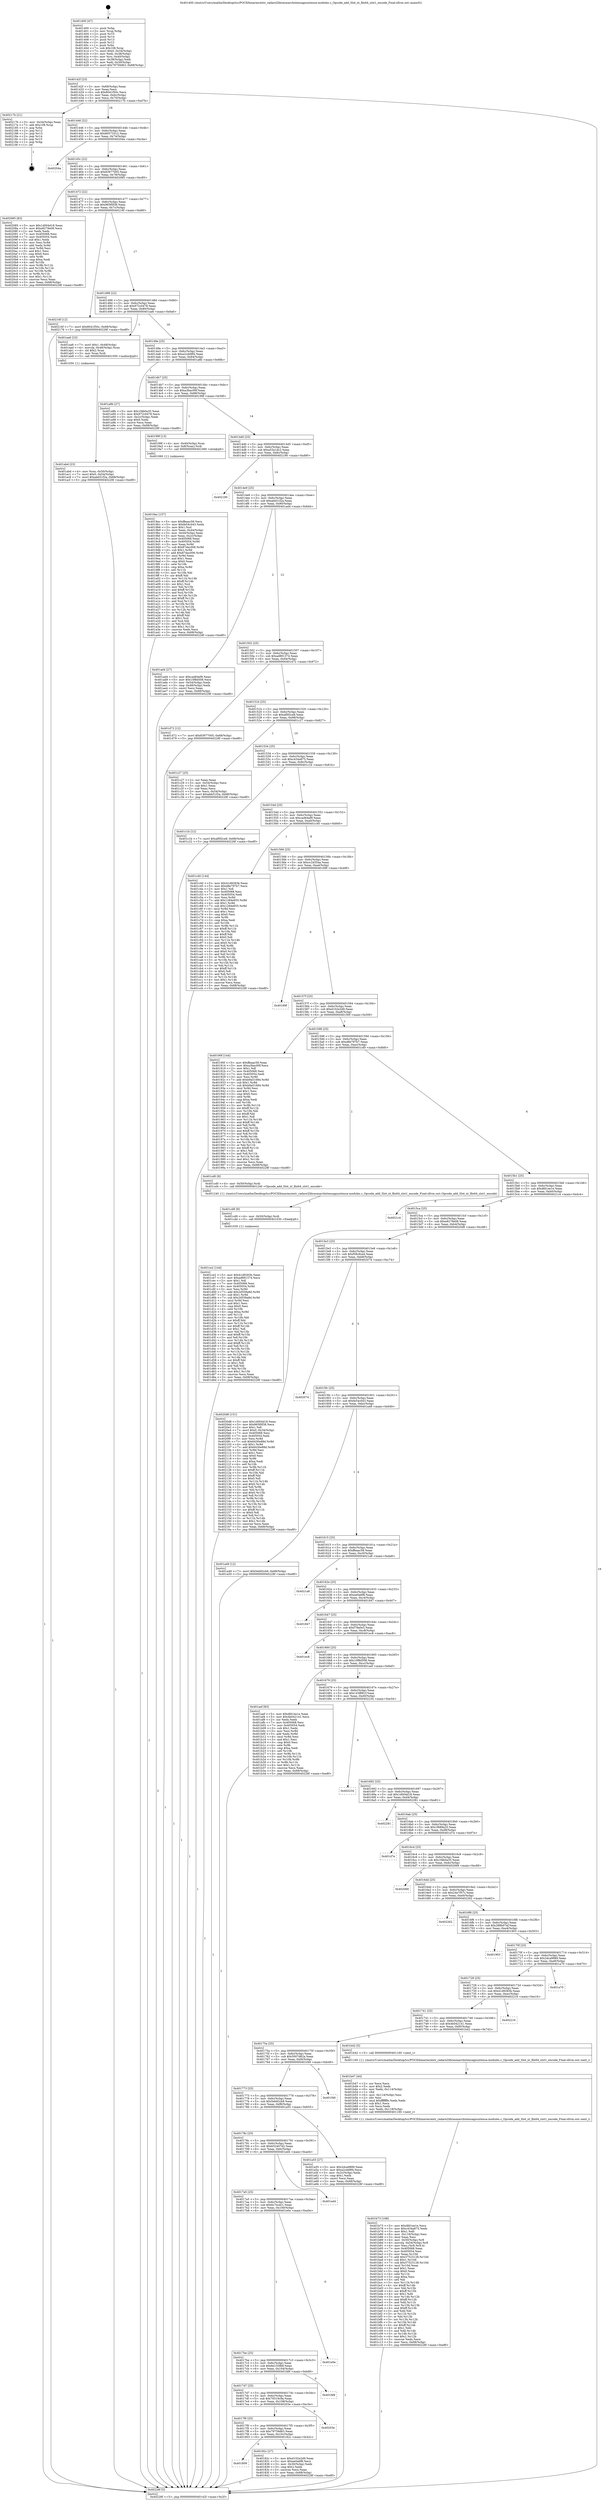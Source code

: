 digraph "0x401400" {
  label = "0x401400 (/mnt/c/Users/mathe/Desktop/tcc/POCII/binaries/extr_radare2librasmarchxtensagnuxtensa-modules.c_Opcode_add_Slot_xt_flix64_slot1_encode_Final-ollvm.out::main(0))"
  labelloc = "t"
  node[shape=record]

  Entry [label="",width=0.3,height=0.3,shape=circle,fillcolor=black,style=filled]
  "0x40142f" [label="{
     0x40142f [23]\l
     | [instrs]\l
     &nbsp;&nbsp;0x40142f \<+3\>: mov -0x68(%rbp),%eax\l
     &nbsp;&nbsp;0x401432 \<+2\>: mov %eax,%ecx\l
     &nbsp;&nbsp;0x401434 \<+6\>: sub $0x8041f50c,%ecx\l
     &nbsp;&nbsp;0x40143a \<+3\>: mov %eax,-0x6c(%rbp)\l
     &nbsp;&nbsp;0x40143d \<+3\>: mov %ecx,-0x70(%rbp)\l
     &nbsp;&nbsp;0x401440 \<+6\>: je 000000000040217b \<main+0xd7b\>\l
  }"]
  "0x40217b" [label="{
     0x40217b [21]\l
     | [instrs]\l
     &nbsp;&nbsp;0x40217b \<+3\>: mov -0x34(%rbp),%eax\l
     &nbsp;&nbsp;0x40217e \<+7\>: add $0x108,%rsp\l
     &nbsp;&nbsp;0x402185 \<+1\>: pop %rbx\l
     &nbsp;&nbsp;0x402186 \<+2\>: pop %r12\l
     &nbsp;&nbsp;0x402188 \<+2\>: pop %r13\l
     &nbsp;&nbsp;0x40218a \<+2\>: pop %r14\l
     &nbsp;&nbsp;0x40218c \<+2\>: pop %r15\l
     &nbsp;&nbsp;0x40218e \<+1\>: pop %rbp\l
     &nbsp;&nbsp;0x40218f \<+1\>: ret\l
  }"]
  "0x401446" [label="{
     0x401446 [22]\l
     | [instrs]\l
     &nbsp;&nbsp;0x401446 \<+5\>: jmp 000000000040144b \<main+0x4b\>\l
     &nbsp;&nbsp;0x40144b \<+3\>: mov -0x6c(%rbp),%eax\l
     &nbsp;&nbsp;0x40144e \<+5\>: sub $0x80573312,%eax\l
     &nbsp;&nbsp;0x401453 \<+3\>: mov %eax,-0x74(%rbp)\l
     &nbsp;&nbsp;0x401456 \<+6\>: je 000000000040204a \<main+0xc4a\>\l
  }"]
  Exit [label="",width=0.3,height=0.3,shape=circle,fillcolor=black,style=filled,peripheries=2]
  "0x40204a" [label="{
     0x40204a\l
  }", style=dashed]
  "0x40145c" [label="{
     0x40145c [22]\l
     | [instrs]\l
     &nbsp;&nbsp;0x40145c \<+5\>: jmp 0000000000401461 \<main+0x61\>\l
     &nbsp;&nbsp;0x401461 \<+3\>: mov -0x6c(%rbp),%eax\l
     &nbsp;&nbsp;0x401464 \<+5\>: sub $0x83977005,%eax\l
     &nbsp;&nbsp;0x401469 \<+3\>: mov %eax,-0x78(%rbp)\l
     &nbsp;&nbsp;0x40146c \<+6\>: je 0000000000402085 \<main+0xc85\>\l
  }"]
  "0x401ce2" [label="{
     0x401ce2 [144]\l
     | [instrs]\l
     &nbsp;&nbsp;0x401ce2 \<+5\>: mov $0x41d9283b,%eax\l
     &nbsp;&nbsp;0x401ce7 \<+5\>: mov $0xad891374,%ecx\l
     &nbsp;&nbsp;0x401cec \<+2\>: mov $0x1,%dl\l
     &nbsp;&nbsp;0x401cee \<+7\>: mov 0x405068,%esi\l
     &nbsp;&nbsp;0x401cf5 \<+8\>: mov 0x405054,%r8d\l
     &nbsp;&nbsp;0x401cfd \<+3\>: mov %esi,%r9d\l
     &nbsp;&nbsp;0x401d00 \<+7\>: add $0x2d558a8d,%r9d\l
     &nbsp;&nbsp;0x401d07 \<+4\>: sub $0x1,%r9d\l
     &nbsp;&nbsp;0x401d0b \<+7\>: sub $0x2d558a8d,%r9d\l
     &nbsp;&nbsp;0x401d12 \<+4\>: imul %r9d,%esi\l
     &nbsp;&nbsp;0x401d16 \<+3\>: and $0x1,%esi\l
     &nbsp;&nbsp;0x401d19 \<+3\>: cmp $0x0,%esi\l
     &nbsp;&nbsp;0x401d1c \<+4\>: sete %r10b\l
     &nbsp;&nbsp;0x401d20 \<+4\>: cmp $0xa,%r8d\l
     &nbsp;&nbsp;0x401d24 \<+4\>: setl %r11b\l
     &nbsp;&nbsp;0x401d28 \<+3\>: mov %r10b,%bl\l
     &nbsp;&nbsp;0x401d2b \<+3\>: xor $0xff,%bl\l
     &nbsp;&nbsp;0x401d2e \<+3\>: mov %r11b,%r14b\l
     &nbsp;&nbsp;0x401d31 \<+4\>: xor $0xff,%r14b\l
     &nbsp;&nbsp;0x401d35 \<+3\>: xor $0x1,%dl\l
     &nbsp;&nbsp;0x401d38 \<+3\>: mov %bl,%r15b\l
     &nbsp;&nbsp;0x401d3b \<+4\>: and $0xff,%r15b\l
     &nbsp;&nbsp;0x401d3f \<+3\>: and %dl,%r10b\l
     &nbsp;&nbsp;0x401d42 \<+3\>: mov %r14b,%r12b\l
     &nbsp;&nbsp;0x401d45 \<+4\>: and $0xff,%r12b\l
     &nbsp;&nbsp;0x401d49 \<+3\>: and %dl,%r11b\l
     &nbsp;&nbsp;0x401d4c \<+3\>: or %r10b,%r15b\l
     &nbsp;&nbsp;0x401d4f \<+3\>: or %r11b,%r12b\l
     &nbsp;&nbsp;0x401d52 \<+3\>: xor %r12b,%r15b\l
     &nbsp;&nbsp;0x401d55 \<+3\>: or %r14b,%bl\l
     &nbsp;&nbsp;0x401d58 \<+3\>: xor $0xff,%bl\l
     &nbsp;&nbsp;0x401d5b \<+3\>: or $0x1,%dl\l
     &nbsp;&nbsp;0x401d5e \<+2\>: and %dl,%bl\l
     &nbsp;&nbsp;0x401d60 \<+3\>: or %bl,%r15b\l
     &nbsp;&nbsp;0x401d63 \<+4\>: test $0x1,%r15b\l
     &nbsp;&nbsp;0x401d67 \<+3\>: cmovne %ecx,%eax\l
     &nbsp;&nbsp;0x401d6a \<+3\>: mov %eax,-0x68(%rbp)\l
     &nbsp;&nbsp;0x401d6d \<+5\>: jmp 000000000040228f \<main+0xe8f\>\l
  }"]
  "0x402085" [label="{
     0x402085 [83]\l
     | [instrs]\l
     &nbsp;&nbsp;0x402085 \<+5\>: mov $0x1d004d18,%eax\l
     &nbsp;&nbsp;0x40208a \<+5\>: mov $0xe8278e08,%ecx\l
     &nbsp;&nbsp;0x40208f \<+2\>: xor %edx,%edx\l
     &nbsp;&nbsp;0x402091 \<+7\>: mov 0x405068,%esi\l
     &nbsp;&nbsp;0x402098 \<+7\>: mov 0x405054,%edi\l
     &nbsp;&nbsp;0x40209f \<+3\>: sub $0x1,%edx\l
     &nbsp;&nbsp;0x4020a2 \<+3\>: mov %esi,%r8d\l
     &nbsp;&nbsp;0x4020a5 \<+3\>: add %edx,%r8d\l
     &nbsp;&nbsp;0x4020a8 \<+4\>: imul %r8d,%esi\l
     &nbsp;&nbsp;0x4020ac \<+3\>: and $0x1,%esi\l
     &nbsp;&nbsp;0x4020af \<+3\>: cmp $0x0,%esi\l
     &nbsp;&nbsp;0x4020b2 \<+4\>: sete %r9b\l
     &nbsp;&nbsp;0x4020b6 \<+3\>: cmp $0xa,%edi\l
     &nbsp;&nbsp;0x4020b9 \<+4\>: setl %r10b\l
     &nbsp;&nbsp;0x4020bd \<+3\>: mov %r9b,%r11b\l
     &nbsp;&nbsp;0x4020c0 \<+3\>: and %r10b,%r11b\l
     &nbsp;&nbsp;0x4020c3 \<+3\>: xor %r10b,%r9b\l
     &nbsp;&nbsp;0x4020c6 \<+3\>: or %r9b,%r11b\l
     &nbsp;&nbsp;0x4020c9 \<+4\>: test $0x1,%r11b\l
     &nbsp;&nbsp;0x4020cd \<+3\>: cmovne %ecx,%eax\l
     &nbsp;&nbsp;0x4020d0 \<+3\>: mov %eax,-0x68(%rbp)\l
     &nbsp;&nbsp;0x4020d3 \<+5\>: jmp 000000000040228f \<main+0xe8f\>\l
  }"]
  "0x401472" [label="{
     0x401472 [22]\l
     | [instrs]\l
     &nbsp;&nbsp;0x401472 \<+5\>: jmp 0000000000401477 \<main+0x77\>\l
     &nbsp;&nbsp;0x401477 \<+3\>: mov -0x6c(%rbp),%eax\l
     &nbsp;&nbsp;0x40147a \<+5\>: sub $0x965f0f38,%eax\l
     &nbsp;&nbsp;0x40147f \<+3\>: mov %eax,-0x7c(%rbp)\l
     &nbsp;&nbsp;0x401482 \<+6\>: je 000000000040216f \<main+0xd6f\>\l
  }"]
  "0x401cd9" [label="{
     0x401cd9 [9]\l
     | [instrs]\l
     &nbsp;&nbsp;0x401cd9 \<+4\>: mov -0x50(%rbp),%rdi\l
     &nbsp;&nbsp;0x401cdd \<+5\>: call 0000000000401030 \<free@plt\>\l
     | [calls]\l
     &nbsp;&nbsp;0x401030 \{1\} (unknown)\l
  }"]
  "0x40216f" [label="{
     0x40216f [12]\l
     | [instrs]\l
     &nbsp;&nbsp;0x40216f \<+7\>: movl $0x8041f50c,-0x68(%rbp)\l
     &nbsp;&nbsp;0x402176 \<+5\>: jmp 000000000040228f \<main+0xe8f\>\l
  }"]
  "0x401488" [label="{
     0x401488 [22]\l
     | [instrs]\l
     &nbsp;&nbsp;0x401488 \<+5\>: jmp 000000000040148d \<main+0x8d\>\l
     &nbsp;&nbsp;0x40148d \<+3\>: mov -0x6c(%rbp),%eax\l
     &nbsp;&nbsp;0x401490 \<+5\>: sub $0x972c0478,%eax\l
     &nbsp;&nbsp;0x401495 \<+3\>: mov %eax,-0x80(%rbp)\l
     &nbsp;&nbsp;0x401498 \<+6\>: je 0000000000401aa6 \<main+0x6a6\>\l
  }"]
  "0x401b73" [label="{
     0x401b73 [168]\l
     | [instrs]\l
     &nbsp;&nbsp;0x401b73 \<+5\>: mov $0xdfd1ee1e,%ecx\l
     &nbsp;&nbsp;0x401b78 \<+5\>: mov $0xc434a875,%edx\l
     &nbsp;&nbsp;0x401b7d \<+3\>: mov $0x1,%dil\l
     &nbsp;&nbsp;0x401b80 \<+6\>: mov -0x118(%rbp),%esi\l
     &nbsp;&nbsp;0x401b86 \<+3\>: imul %eax,%esi\l
     &nbsp;&nbsp;0x401b89 \<+4\>: mov -0x50(%rbp),%r8\l
     &nbsp;&nbsp;0x401b8d \<+4\>: movslq -0x54(%rbp),%r9\l
     &nbsp;&nbsp;0x401b91 \<+4\>: mov %esi,(%r8,%r9,4)\l
     &nbsp;&nbsp;0x401b95 \<+7\>: mov 0x405068,%eax\l
     &nbsp;&nbsp;0x401b9c \<+7\>: mov 0x405054,%esi\l
     &nbsp;&nbsp;0x401ba3 \<+3\>: mov %eax,%r10d\l
     &nbsp;&nbsp;0x401ba6 \<+7\>: add $0x37523128,%r10d\l
     &nbsp;&nbsp;0x401bad \<+4\>: sub $0x1,%r10d\l
     &nbsp;&nbsp;0x401bb1 \<+7\>: sub $0x37523128,%r10d\l
     &nbsp;&nbsp;0x401bb8 \<+4\>: imul %r10d,%eax\l
     &nbsp;&nbsp;0x401bbc \<+3\>: and $0x1,%eax\l
     &nbsp;&nbsp;0x401bbf \<+3\>: cmp $0x0,%eax\l
     &nbsp;&nbsp;0x401bc2 \<+4\>: sete %r11b\l
     &nbsp;&nbsp;0x401bc6 \<+3\>: cmp $0xa,%esi\l
     &nbsp;&nbsp;0x401bc9 \<+3\>: setl %bl\l
     &nbsp;&nbsp;0x401bcc \<+3\>: mov %r11b,%r14b\l
     &nbsp;&nbsp;0x401bcf \<+4\>: xor $0xff,%r14b\l
     &nbsp;&nbsp;0x401bd3 \<+3\>: mov %bl,%r15b\l
     &nbsp;&nbsp;0x401bd6 \<+4\>: xor $0xff,%r15b\l
     &nbsp;&nbsp;0x401bda \<+4\>: xor $0x1,%dil\l
     &nbsp;&nbsp;0x401bde \<+3\>: mov %r14b,%r12b\l
     &nbsp;&nbsp;0x401be1 \<+4\>: and $0xff,%r12b\l
     &nbsp;&nbsp;0x401be5 \<+3\>: and %dil,%r11b\l
     &nbsp;&nbsp;0x401be8 \<+3\>: mov %r15b,%r13b\l
     &nbsp;&nbsp;0x401beb \<+4\>: and $0xff,%r13b\l
     &nbsp;&nbsp;0x401bef \<+3\>: and %dil,%bl\l
     &nbsp;&nbsp;0x401bf2 \<+3\>: or %r11b,%r12b\l
     &nbsp;&nbsp;0x401bf5 \<+3\>: or %bl,%r13b\l
     &nbsp;&nbsp;0x401bf8 \<+3\>: xor %r13b,%r12b\l
     &nbsp;&nbsp;0x401bfb \<+3\>: or %r15b,%r14b\l
     &nbsp;&nbsp;0x401bfe \<+4\>: xor $0xff,%r14b\l
     &nbsp;&nbsp;0x401c02 \<+4\>: or $0x1,%dil\l
     &nbsp;&nbsp;0x401c06 \<+3\>: and %dil,%r14b\l
     &nbsp;&nbsp;0x401c09 \<+3\>: or %r14b,%r12b\l
     &nbsp;&nbsp;0x401c0c \<+4\>: test $0x1,%r12b\l
     &nbsp;&nbsp;0x401c10 \<+3\>: cmovne %edx,%ecx\l
     &nbsp;&nbsp;0x401c13 \<+3\>: mov %ecx,-0x68(%rbp)\l
     &nbsp;&nbsp;0x401c16 \<+5\>: jmp 000000000040228f \<main+0xe8f\>\l
  }"]
  "0x401aa6" [label="{
     0x401aa6 [23]\l
     | [instrs]\l
     &nbsp;&nbsp;0x401aa6 \<+7\>: movl $0x1,-0x48(%rbp)\l
     &nbsp;&nbsp;0x401aad \<+4\>: movslq -0x48(%rbp),%rax\l
     &nbsp;&nbsp;0x401ab1 \<+4\>: shl $0x2,%rax\l
     &nbsp;&nbsp;0x401ab5 \<+3\>: mov %rax,%rdi\l
     &nbsp;&nbsp;0x401ab8 \<+5\>: call 0000000000401050 \<malloc@plt\>\l
     | [calls]\l
     &nbsp;&nbsp;0x401050 \{1\} (unknown)\l
  }"]
  "0x40149e" [label="{
     0x40149e [25]\l
     | [instrs]\l
     &nbsp;&nbsp;0x40149e \<+5\>: jmp 00000000004014a3 \<main+0xa3\>\l
     &nbsp;&nbsp;0x4014a3 \<+3\>: mov -0x6c(%rbp),%eax\l
     &nbsp;&nbsp;0x4014a6 \<+5\>: sub $0xa2cdd9f4,%eax\l
     &nbsp;&nbsp;0x4014ab \<+6\>: mov %eax,-0x84(%rbp)\l
     &nbsp;&nbsp;0x4014b1 \<+6\>: je 0000000000401a8b \<main+0x68b\>\l
  }"]
  "0x401b47" [label="{
     0x401b47 [44]\l
     | [instrs]\l
     &nbsp;&nbsp;0x401b47 \<+2\>: xor %ecx,%ecx\l
     &nbsp;&nbsp;0x401b49 \<+5\>: mov $0x2,%edx\l
     &nbsp;&nbsp;0x401b4e \<+6\>: mov %edx,-0x114(%rbp)\l
     &nbsp;&nbsp;0x401b54 \<+1\>: cltd\l
     &nbsp;&nbsp;0x401b55 \<+6\>: mov -0x114(%rbp),%esi\l
     &nbsp;&nbsp;0x401b5b \<+2\>: idiv %esi\l
     &nbsp;&nbsp;0x401b5d \<+6\>: imul $0xfffffffe,%edx,%edx\l
     &nbsp;&nbsp;0x401b63 \<+3\>: sub $0x1,%ecx\l
     &nbsp;&nbsp;0x401b66 \<+2\>: sub %ecx,%edx\l
     &nbsp;&nbsp;0x401b68 \<+6\>: mov %edx,-0x118(%rbp)\l
     &nbsp;&nbsp;0x401b6e \<+5\>: call 0000000000401160 \<next_i\>\l
     | [calls]\l
     &nbsp;&nbsp;0x401160 \{1\} (/mnt/c/Users/mathe/Desktop/tcc/POCII/binaries/extr_radare2librasmarchxtensagnuxtensa-modules.c_Opcode_add_Slot_xt_flix64_slot1_encode_Final-ollvm.out::next_i)\l
  }"]
  "0x401a8b" [label="{
     0x401a8b [27]\l
     | [instrs]\l
     &nbsp;&nbsp;0x401a8b \<+5\>: mov $0x1fdb0a35,%eax\l
     &nbsp;&nbsp;0x401a90 \<+5\>: mov $0x972c0478,%ecx\l
     &nbsp;&nbsp;0x401a95 \<+3\>: mov -0x2c(%rbp),%edx\l
     &nbsp;&nbsp;0x401a98 \<+3\>: cmp $0x0,%edx\l
     &nbsp;&nbsp;0x401a9b \<+3\>: cmove %ecx,%eax\l
     &nbsp;&nbsp;0x401a9e \<+3\>: mov %eax,-0x68(%rbp)\l
     &nbsp;&nbsp;0x401aa1 \<+5\>: jmp 000000000040228f \<main+0xe8f\>\l
  }"]
  "0x4014b7" [label="{
     0x4014b7 [25]\l
     | [instrs]\l
     &nbsp;&nbsp;0x4014b7 \<+5\>: jmp 00000000004014bc \<main+0xbc\>\l
     &nbsp;&nbsp;0x4014bc \<+3\>: mov -0x6c(%rbp),%eax\l
     &nbsp;&nbsp;0x4014bf \<+5\>: sub $0xa3bac00f,%eax\l
     &nbsp;&nbsp;0x4014c4 \<+6\>: mov %eax,-0x88(%rbp)\l
     &nbsp;&nbsp;0x4014ca \<+6\>: je 000000000040199f \<main+0x59f\>\l
  }"]
  "0x401abd" [label="{
     0x401abd [23]\l
     | [instrs]\l
     &nbsp;&nbsp;0x401abd \<+4\>: mov %rax,-0x50(%rbp)\l
     &nbsp;&nbsp;0x401ac1 \<+7\>: movl $0x0,-0x54(%rbp)\l
     &nbsp;&nbsp;0x401ac8 \<+7\>: movl $0xabb51f2a,-0x68(%rbp)\l
     &nbsp;&nbsp;0x401acf \<+5\>: jmp 000000000040228f \<main+0xe8f\>\l
  }"]
  "0x40199f" [label="{
     0x40199f [13]\l
     | [instrs]\l
     &nbsp;&nbsp;0x40199f \<+4\>: mov -0x40(%rbp),%rax\l
     &nbsp;&nbsp;0x4019a3 \<+4\>: mov 0x8(%rax),%rdi\l
     &nbsp;&nbsp;0x4019a7 \<+5\>: call 0000000000401060 \<atoi@plt\>\l
     | [calls]\l
     &nbsp;&nbsp;0x401060 \{1\} (unknown)\l
  }"]
  "0x4014d0" [label="{
     0x4014d0 [25]\l
     | [instrs]\l
     &nbsp;&nbsp;0x4014d0 \<+5\>: jmp 00000000004014d5 \<main+0xd5\>\l
     &nbsp;&nbsp;0x4014d5 \<+3\>: mov -0x6c(%rbp),%eax\l
     &nbsp;&nbsp;0x4014d8 \<+5\>: sub $0xa53a1dc2,%eax\l
     &nbsp;&nbsp;0x4014dd \<+6\>: mov %eax,-0x8c(%rbp)\l
     &nbsp;&nbsp;0x4014e3 \<+6\>: je 0000000000402190 \<main+0xd90\>\l
  }"]
  "0x4019ac" [label="{
     0x4019ac [157]\l
     | [instrs]\l
     &nbsp;&nbsp;0x4019ac \<+5\>: mov $0xffeaac58,%ecx\l
     &nbsp;&nbsp;0x4019b1 \<+5\>: mov $0xfe54c043,%edx\l
     &nbsp;&nbsp;0x4019b6 \<+3\>: mov $0x1,%sil\l
     &nbsp;&nbsp;0x4019b9 \<+3\>: mov %eax,-0x44(%rbp)\l
     &nbsp;&nbsp;0x4019bc \<+3\>: mov -0x44(%rbp),%eax\l
     &nbsp;&nbsp;0x4019bf \<+3\>: mov %eax,-0x2c(%rbp)\l
     &nbsp;&nbsp;0x4019c2 \<+7\>: mov 0x405068,%eax\l
     &nbsp;&nbsp;0x4019c9 \<+8\>: mov 0x405054,%r8d\l
     &nbsp;&nbsp;0x4019d1 \<+3\>: mov %eax,%r9d\l
     &nbsp;&nbsp;0x4019d4 \<+7\>: sub $0x87dac006,%r9d\l
     &nbsp;&nbsp;0x4019db \<+4\>: sub $0x1,%r9d\l
     &nbsp;&nbsp;0x4019df \<+7\>: add $0x87dac006,%r9d\l
     &nbsp;&nbsp;0x4019e6 \<+4\>: imul %r9d,%eax\l
     &nbsp;&nbsp;0x4019ea \<+3\>: and $0x1,%eax\l
     &nbsp;&nbsp;0x4019ed \<+3\>: cmp $0x0,%eax\l
     &nbsp;&nbsp;0x4019f0 \<+4\>: sete %r10b\l
     &nbsp;&nbsp;0x4019f4 \<+4\>: cmp $0xa,%r8d\l
     &nbsp;&nbsp;0x4019f8 \<+4\>: setl %r11b\l
     &nbsp;&nbsp;0x4019fc \<+3\>: mov %r10b,%bl\l
     &nbsp;&nbsp;0x4019ff \<+3\>: xor $0xff,%bl\l
     &nbsp;&nbsp;0x401a02 \<+3\>: mov %r11b,%r14b\l
     &nbsp;&nbsp;0x401a05 \<+4\>: xor $0xff,%r14b\l
     &nbsp;&nbsp;0x401a09 \<+4\>: xor $0x1,%sil\l
     &nbsp;&nbsp;0x401a0d \<+3\>: mov %bl,%r15b\l
     &nbsp;&nbsp;0x401a10 \<+4\>: and $0xff,%r15b\l
     &nbsp;&nbsp;0x401a14 \<+3\>: and %sil,%r10b\l
     &nbsp;&nbsp;0x401a17 \<+3\>: mov %r14b,%r12b\l
     &nbsp;&nbsp;0x401a1a \<+4\>: and $0xff,%r12b\l
     &nbsp;&nbsp;0x401a1e \<+3\>: and %sil,%r11b\l
     &nbsp;&nbsp;0x401a21 \<+3\>: or %r10b,%r15b\l
     &nbsp;&nbsp;0x401a24 \<+3\>: or %r11b,%r12b\l
     &nbsp;&nbsp;0x401a27 \<+3\>: xor %r12b,%r15b\l
     &nbsp;&nbsp;0x401a2a \<+3\>: or %r14b,%bl\l
     &nbsp;&nbsp;0x401a2d \<+3\>: xor $0xff,%bl\l
     &nbsp;&nbsp;0x401a30 \<+4\>: or $0x1,%sil\l
     &nbsp;&nbsp;0x401a34 \<+3\>: and %sil,%bl\l
     &nbsp;&nbsp;0x401a37 \<+3\>: or %bl,%r15b\l
     &nbsp;&nbsp;0x401a3a \<+4\>: test $0x1,%r15b\l
     &nbsp;&nbsp;0x401a3e \<+3\>: cmovne %edx,%ecx\l
     &nbsp;&nbsp;0x401a41 \<+3\>: mov %ecx,-0x68(%rbp)\l
     &nbsp;&nbsp;0x401a44 \<+5\>: jmp 000000000040228f \<main+0xe8f\>\l
  }"]
  "0x402190" [label="{
     0x402190\l
  }", style=dashed]
  "0x4014e9" [label="{
     0x4014e9 [25]\l
     | [instrs]\l
     &nbsp;&nbsp;0x4014e9 \<+5\>: jmp 00000000004014ee \<main+0xee\>\l
     &nbsp;&nbsp;0x4014ee \<+3\>: mov -0x6c(%rbp),%eax\l
     &nbsp;&nbsp;0x4014f1 \<+5\>: sub $0xabb51f2a,%eax\l
     &nbsp;&nbsp;0x4014f6 \<+6\>: mov %eax,-0x90(%rbp)\l
     &nbsp;&nbsp;0x4014fc \<+6\>: je 0000000000401ad4 \<main+0x6d4\>\l
  }"]
  "0x401400" [label="{
     0x401400 [47]\l
     | [instrs]\l
     &nbsp;&nbsp;0x401400 \<+1\>: push %rbp\l
     &nbsp;&nbsp;0x401401 \<+3\>: mov %rsp,%rbp\l
     &nbsp;&nbsp;0x401404 \<+2\>: push %r15\l
     &nbsp;&nbsp;0x401406 \<+2\>: push %r14\l
     &nbsp;&nbsp;0x401408 \<+2\>: push %r13\l
     &nbsp;&nbsp;0x40140a \<+2\>: push %r12\l
     &nbsp;&nbsp;0x40140c \<+1\>: push %rbx\l
     &nbsp;&nbsp;0x40140d \<+7\>: sub $0x108,%rsp\l
     &nbsp;&nbsp;0x401414 \<+7\>: movl $0x0,-0x34(%rbp)\l
     &nbsp;&nbsp;0x40141b \<+3\>: mov %edi,-0x38(%rbp)\l
     &nbsp;&nbsp;0x40141e \<+4\>: mov %rsi,-0x40(%rbp)\l
     &nbsp;&nbsp;0x401422 \<+3\>: mov -0x38(%rbp),%edi\l
     &nbsp;&nbsp;0x401425 \<+3\>: mov %edi,-0x30(%rbp)\l
     &nbsp;&nbsp;0x401428 \<+7\>: movl $0x79759d63,-0x68(%rbp)\l
  }"]
  "0x401ad4" [label="{
     0x401ad4 [27]\l
     | [instrs]\l
     &nbsp;&nbsp;0x401ad4 \<+5\>: mov $0xcad64ef9,%eax\l
     &nbsp;&nbsp;0x401ad9 \<+5\>: mov $0x10f8d508,%ecx\l
     &nbsp;&nbsp;0x401ade \<+3\>: mov -0x54(%rbp),%edx\l
     &nbsp;&nbsp;0x401ae1 \<+3\>: cmp -0x48(%rbp),%edx\l
     &nbsp;&nbsp;0x401ae4 \<+3\>: cmovl %ecx,%eax\l
     &nbsp;&nbsp;0x401ae7 \<+3\>: mov %eax,-0x68(%rbp)\l
     &nbsp;&nbsp;0x401aea \<+5\>: jmp 000000000040228f \<main+0xe8f\>\l
  }"]
  "0x401502" [label="{
     0x401502 [25]\l
     | [instrs]\l
     &nbsp;&nbsp;0x401502 \<+5\>: jmp 0000000000401507 \<main+0x107\>\l
     &nbsp;&nbsp;0x401507 \<+3\>: mov -0x6c(%rbp),%eax\l
     &nbsp;&nbsp;0x40150a \<+5\>: sub $0xad891374,%eax\l
     &nbsp;&nbsp;0x40150f \<+6\>: mov %eax,-0x94(%rbp)\l
     &nbsp;&nbsp;0x401515 \<+6\>: je 0000000000401d72 \<main+0x972\>\l
  }"]
  "0x40228f" [label="{
     0x40228f [5]\l
     | [instrs]\l
     &nbsp;&nbsp;0x40228f \<+5\>: jmp 000000000040142f \<main+0x2f\>\l
  }"]
  "0x401d72" [label="{
     0x401d72 [12]\l
     | [instrs]\l
     &nbsp;&nbsp;0x401d72 \<+7\>: movl $0x83977005,-0x68(%rbp)\l
     &nbsp;&nbsp;0x401d79 \<+5\>: jmp 000000000040228f \<main+0xe8f\>\l
  }"]
  "0x40151b" [label="{
     0x40151b [25]\l
     | [instrs]\l
     &nbsp;&nbsp;0x40151b \<+5\>: jmp 0000000000401520 \<main+0x120\>\l
     &nbsp;&nbsp;0x401520 \<+3\>: mov -0x6c(%rbp),%eax\l
     &nbsp;&nbsp;0x401523 \<+5\>: sub $0xaf0f2ce8,%eax\l
     &nbsp;&nbsp;0x401528 \<+6\>: mov %eax,-0x98(%rbp)\l
     &nbsp;&nbsp;0x40152e \<+6\>: je 0000000000401c27 \<main+0x827\>\l
  }"]
  "0x401809" [label="{
     0x401809\l
  }", style=dashed]
  "0x401c27" [label="{
     0x401c27 [25]\l
     | [instrs]\l
     &nbsp;&nbsp;0x401c27 \<+2\>: xor %eax,%eax\l
     &nbsp;&nbsp;0x401c29 \<+3\>: mov -0x54(%rbp),%ecx\l
     &nbsp;&nbsp;0x401c2c \<+3\>: sub $0x1,%eax\l
     &nbsp;&nbsp;0x401c2f \<+2\>: sub %eax,%ecx\l
     &nbsp;&nbsp;0x401c31 \<+3\>: mov %ecx,-0x54(%rbp)\l
     &nbsp;&nbsp;0x401c34 \<+7\>: movl $0xabb51f2a,-0x68(%rbp)\l
     &nbsp;&nbsp;0x401c3b \<+5\>: jmp 000000000040228f \<main+0xe8f\>\l
  }"]
  "0x401534" [label="{
     0x401534 [25]\l
     | [instrs]\l
     &nbsp;&nbsp;0x401534 \<+5\>: jmp 0000000000401539 \<main+0x139\>\l
     &nbsp;&nbsp;0x401539 \<+3\>: mov -0x6c(%rbp),%eax\l
     &nbsp;&nbsp;0x40153c \<+5\>: sub $0xc434a875,%eax\l
     &nbsp;&nbsp;0x401541 \<+6\>: mov %eax,-0x9c(%rbp)\l
     &nbsp;&nbsp;0x401547 \<+6\>: je 0000000000401c1b \<main+0x81b\>\l
  }"]
  "0x40182c" [label="{
     0x40182c [27]\l
     | [instrs]\l
     &nbsp;&nbsp;0x40182c \<+5\>: mov $0xd102e2d9,%eax\l
     &nbsp;&nbsp;0x401831 \<+5\>: mov $0xee0a6f8,%ecx\l
     &nbsp;&nbsp;0x401836 \<+3\>: mov -0x30(%rbp),%edx\l
     &nbsp;&nbsp;0x401839 \<+3\>: cmp $0x2,%edx\l
     &nbsp;&nbsp;0x40183c \<+3\>: cmovne %ecx,%eax\l
     &nbsp;&nbsp;0x40183f \<+3\>: mov %eax,-0x68(%rbp)\l
     &nbsp;&nbsp;0x401842 \<+5\>: jmp 000000000040228f \<main+0xe8f\>\l
  }"]
  "0x401c1b" [label="{
     0x401c1b [12]\l
     | [instrs]\l
     &nbsp;&nbsp;0x401c1b \<+7\>: movl $0xaf0f2ce8,-0x68(%rbp)\l
     &nbsp;&nbsp;0x401c22 \<+5\>: jmp 000000000040228f \<main+0xe8f\>\l
  }"]
  "0x40154d" [label="{
     0x40154d [25]\l
     | [instrs]\l
     &nbsp;&nbsp;0x40154d \<+5\>: jmp 0000000000401552 \<main+0x152\>\l
     &nbsp;&nbsp;0x401552 \<+3\>: mov -0x6c(%rbp),%eax\l
     &nbsp;&nbsp;0x401555 \<+5\>: sub $0xcad64ef9,%eax\l
     &nbsp;&nbsp;0x40155a \<+6\>: mov %eax,-0xa0(%rbp)\l
     &nbsp;&nbsp;0x401560 \<+6\>: je 0000000000401c40 \<main+0x840\>\l
  }"]
  "0x4017f0" [label="{
     0x4017f0 [25]\l
     | [instrs]\l
     &nbsp;&nbsp;0x4017f0 \<+5\>: jmp 00000000004017f5 \<main+0x3f5\>\l
     &nbsp;&nbsp;0x4017f5 \<+3\>: mov -0x6c(%rbp),%eax\l
     &nbsp;&nbsp;0x4017f8 \<+5\>: sub $0x79759d63,%eax\l
     &nbsp;&nbsp;0x4017fd \<+6\>: mov %eax,-0x10c(%rbp)\l
     &nbsp;&nbsp;0x401803 \<+6\>: je 000000000040182c \<main+0x42c\>\l
  }"]
  "0x401c40" [label="{
     0x401c40 [144]\l
     | [instrs]\l
     &nbsp;&nbsp;0x401c40 \<+5\>: mov $0x41d9283b,%eax\l
     &nbsp;&nbsp;0x401c45 \<+5\>: mov $0xd8e797b7,%ecx\l
     &nbsp;&nbsp;0x401c4a \<+2\>: mov $0x1,%dl\l
     &nbsp;&nbsp;0x401c4c \<+7\>: mov 0x405068,%esi\l
     &nbsp;&nbsp;0x401c53 \<+7\>: mov 0x405054,%edi\l
     &nbsp;&nbsp;0x401c5a \<+3\>: mov %esi,%r8d\l
     &nbsp;&nbsp;0x401c5d \<+7\>: add $0x1284e655,%r8d\l
     &nbsp;&nbsp;0x401c64 \<+4\>: sub $0x1,%r8d\l
     &nbsp;&nbsp;0x401c68 \<+7\>: sub $0x1284e655,%r8d\l
     &nbsp;&nbsp;0x401c6f \<+4\>: imul %r8d,%esi\l
     &nbsp;&nbsp;0x401c73 \<+3\>: and $0x1,%esi\l
     &nbsp;&nbsp;0x401c76 \<+3\>: cmp $0x0,%esi\l
     &nbsp;&nbsp;0x401c79 \<+4\>: sete %r9b\l
     &nbsp;&nbsp;0x401c7d \<+3\>: cmp $0xa,%edi\l
     &nbsp;&nbsp;0x401c80 \<+4\>: setl %r10b\l
     &nbsp;&nbsp;0x401c84 \<+3\>: mov %r9b,%r11b\l
     &nbsp;&nbsp;0x401c87 \<+4\>: xor $0xff,%r11b\l
     &nbsp;&nbsp;0x401c8b \<+3\>: mov %r10b,%bl\l
     &nbsp;&nbsp;0x401c8e \<+3\>: xor $0xff,%bl\l
     &nbsp;&nbsp;0x401c91 \<+3\>: xor $0x0,%dl\l
     &nbsp;&nbsp;0x401c94 \<+3\>: mov %r11b,%r14b\l
     &nbsp;&nbsp;0x401c97 \<+4\>: and $0x0,%r14b\l
     &nbsp;&nbsp;0x401c9b \<+3\>: and %dl,%r9b\l
     &nbsp;&nbsp;0x401c9e \<+3\>: mov %bl,%r15b\l
     &nbsp;&nbsp;0x401ca1 \<+4\>: and $0x0,%r15b\l
     &nbsp;&nbsp;0x401ca5 \<+3\>: and %dl,%r10b\l
     &nbsp;&nbsp;0x401ca8 \<+3\>: or %r9b,%r14b\l
     &nbsp;&nbsp;0x401cab \<+3\>: or %r10b,%r15b\l
     &nbsp;&nbsp;0x401cae \<+3\>: xor %r15b,%r14b\l
     &nbsp;&nbsp;0x401cb1 \<+3\>: or %bl,%r11b\l
     &nbsp;&nbsp;0x401cb4 \<+4\>: xor $0xff,%r11b\l
     &nbsp;&nbsp;0x401cb8 \<+3\>: or $0x0,%dl\l
     &nbsp;&nbsp;0x401cbb \<+3\>: and %dl,%r11b\l
     &nbsp;&nbsp;0x401cbe \<+3\>: or %r11b,%r14b\l
     &nbsp;&nbsp;0x401cc1 \<+4\>: test $0x1,%r14b\l
     &nbsp;&nbsp;0x401cc5 \<+3\>: cmovne %ecx,%eax\l
     &nbsp;&nbsp;0x401cc8 \<+3\>: mov %eax,-0x68(%rbp)\l
     &nbsp;&nbsp;0x401ccb \<+5\>: jmp 000000000040228f \<main+0xe8f\>\l
  }"]
  "0x401566" [label="{
     0x401566 [25]\l
     | [instrs]\l
     &nbsp;&nbsp;0x401566 \<+5\>: jmp 000000000040156b \<main+0x16b\>\l
     &nbsp;&nbsp;0x40156b \<+3\>: mov -0x6c(%rbp),%eax\l
     &nbsp;&nbsp;0x40156e \<+5\>: sub $0xcc2d35aa,%eax\l
     &nbsp;&nbsp;0x401573 \<+6\>: mov %eax,-0xa4(%rbp)\l
     &nbsp;&nbsp;0x401579 \<+6\>: je 000000000040189f \<main+0x49f\>\l
  }"]
  "0x40203e" [label="{
     0x40203e\l
  }", style=dashed]
  "0x40189f" [label="{
     0x40189f\l
  }", style=dashed]
  "0x40157f" [label="{
     0x40157f [25]\l
     | [instrs]\l
     &nbsp;&nbsp;0x40157f \<+5\>: jmp 0000000000401584 \<main+0x184\>\l
     &nbsp;&nbsp;0x401584 \<+3\>: mov -0x6c(%rbp),%eax\l
     &nbsp;&nbsp;0x401587 \<+5\>: sub $0xd102e2d9,%eax\l
     &nbsp;&nbsp;0x40158c \<+6\>: mov %eax,-0xa8(%rbp)\l
     &nbsp;&nbsp;0x401592 \<+6\>: je 000000000040190f \<main+0x50f\>\l
  }"]
  "0x4017d7" [label="{
     0x4017d7 [25]\l
     | [instrs]\l
     &nbsp;&nbsp;0x4017d7 \<+5\>: jmp 00000000004017dc \<main+0x3dc\>\l
     &nbsp;&nbsp;0x4017dc \<+3\>: mov -0x6c(%rbp),%eax\l
     &nbsp;&nbsp;0x4017df \<+5\>: sub $0x79319c9a,%eax\l
     &nbsp;&nbsp;0x4017e4 \<+6\>: mov %eax,-0x108(%rbp)\l
     &nbsp;&nbsp;0x4017ea \<+6\>: je 000000000040203e \<main+0xc3e\>\l
  }"]
  "0x40190f" [label="{
     0x40190f [144]\l
     | [instrs]\l
     &nbsp;&nbsp;0x40190f \<+5\>: mov $0xffeaac58,%eax\l
     &nbsp;&nbsp;0x401914 \<+5\>: mov $0xa3bac00f,%ecx\l
     &nbsp;&nbsp;0x401919 \<+2\>: mov $0x1,%dl\l
     &nbsp;&nbsp;0x40191b \<+7\>: mov 0x405068,%esi\l
     &nbsp;&nbsp;0x401922 \<+7\>: mov 0x405054,%edi\l
     &nbsp;&nbsp;0x401929 \<+3\>: mov %esi,%r8d\l
     &nbsp;&nbsp;0x40192c \<+7\>: add $0xb9a51684,%r8d\l
     &nbsp;&nbsp;0x401933 \<+4\>: sub $0x1,%r8d\l
     &nbsp;&nbsp;0x401937 \<+7\>: sub $0xb9a51684,%r8d\l
     &nbsp;&nbsp;0x40193e \<+4\>: imul %r8d,%esi\l
     &nbsp;&nbsp;0x401942 \<+3\>: and $0x1,%esi\l
     &nbsp;&nbsp;0x401945 \<+3\>: cmp $0x0,%esi\l
     &nbsp;&nbsp;0x401948 \<+4\>: sete %r9b\l
     &nbsp;&nbsp;0x40194c \<+3\>: cmp $0xa,%edi\l
     &nbsp;&nbsp;0x40194f \<+4\>: setl %r10b\l
     &nbsp;&nbsp;0x401953 \<+3\>: mov %r9b,%r11b\l
     &nbsp;&nbsp;0x401956 \<+4\>: xor $0xff,%r11b\l
     &nbsp;&nbsp;0x40195a \<+3\>: mov %r10b,%bl\l
     &nbsp;&nbsp;0x40195d \<+3\>: xor $0xff,%bl\l
     &nbsp;&nbsp;0x401960 \<+3\>: xor $0x1,%dl\l
     &nbsp;&nbsp;0x401963 \<+3\>: mov %r11b,%r14b\l
     &nbsp;&nbsp;0x401966 \<+4\>: and $0xff,%r14b\l
     &nbsp;&nbsp;0x40196a \<+3\>: and %dl,%r9b\l
     &nbsp;&nbsp;0x40196d \<+3\>: mov %bl,%r15b\l
     &nbsp;&nbsp;0x401970 \<+4\>: and $0xff,%r15b\l
     &nbsp;&nbsp;0x401974 \<+3\>: and %dl,%r10b\l
     &nbsp;&nbsp;0x401977 \<+3\>: or %r9b,%r14b\l
     &nbsp;&nbsp;0x40197a \<+3\>: or %r10b,%r15b\l
     &nbsp;&nbsp;0x40197d \<+3\>: xor %r15b,%r14b\l
     &nbsp;&nbsp;0x401980 \<+3\>: or %bl,%r11b\l
     &nbsp;&nbsp;0x401983 \<+4\>: xor $0xff,%r11b\l
     &nbsp;&nbsp;0x401987 \<+3\>: or $0x1,%dl\l
     &nbsp;&nbsp;0x40198a \<+3\>: and %dl,%r11b\l
     &nbsp;&nbsp;0x40198d \<+3\>: or %r11b,%r14b\l
     &nbsp;&nbsp;0x401990 \<+4\>: test $0x1,%r14b\l
     &nbsp;&nbsp;0x401994 \<+3\>: cmovne %ecx,%eax\l
     &nbsp;&nbsp;0x401997 \<+3\>: mov %eax,-0x68(%rbp)\l
     &nbsp;&nbsp;0x40199a \<+5\>: jmp 000000000040228f \<main+0xe8f\>\l
  }"]
  "0x401598" [label="{
     0x401598 [25]\l
     | [instrs]\l
     &nbsp;&nbsp;0x401598 \<+5\>: jmp 000000000040159d \<main+0x19d\>\l
     &nbsp;&nbsp;0x40159d \<+3\>: mov -0x6c(%rbp),%eax\l
     &nbsp;&nbsp;0x4015a0 \<+5\>: sub $0xd8e797b7,%eax\l
     &nbsp;&nbsp;0x4015a5 \<+6\>: mov %eax,-0xac(%rbp)\l
     &nbsp;&nbsp;0x4015ab \<+6\>: je 0000000000401cd0 \<main+0x8d0\>\l
  }"]
  "0x401fd9" [label="{
     0x401fd9\l
  }", style=dashed]
  "0x401cd0" [label="{
     0x401cd0 [9]\l
     | [instrs]\l
     &nbsp;&nbsp;0x401cd0 \<+4\>: mov -0x50(%rbp),%rdi\l
     &nbsp;&nbsp;0x401cd4 \<+5\>: call 0000000000401240 \<Opcode_add_Slot_xt_flix64_slot1_encode\>\l
     | [calls]\l
     &nbsp;&nbsp;0x401240 \{1\} (/mnt/c/Users/mathe/Desktop/tcc/POCII/binaries/extr_radare2librasmarchxtensagnuxtensa-modules.c_Opcode_add_Slot_xt_flix64_slot1_encode_Final-ollvm.out::Opcode_add_Slot_xt_flix64_slot1_encode)\l
  }"]
  "0x4015b1" [label="{
     0x4015b1 [25]\l
     | [instrs]\l
     &nbsp;&nbsp;0x4015b1 \<+5\>: jmp 00000000004015b6 \<main+0x1b6\>\l
     &nbsp;&nbsp;0x4015b6 \<+3\>: mov -0x6c(%rbp),%eax\l
     &nbsp;&nbsp;0x4015b9 \<+5\>: sub $0xdfd1ee1e,%eax\l
     &nbsp;&nbsp;0x4015be \<+6\>: mov %eax,-0xb0(%rbp)\l
     &nbsp;&nbsp;0x4015c4 \<+6\>: je 00000000004021c4 \<main+0xdc4\>\l
  }"]
  "0x4017be" [label="{
     0x4017be [25]\l
     | [instrs]\l
     &nbsp;&nbsp;0x4017be \<+5\>: jmp 00000000004017c3 \<main+0x3c3\>\l
     &nbsp;&nbsp;0x4017c3 \<+3\>: mov -0x6c(%rbp),%eax\l
     &nbsp;&nbsp;0x4017c6 \<+5\>: sub $0x6e155fb8,%eax\l
     &nbsp;&nbsp;0x4017cb \<+6\>: mov %eax,-0x104(%rbp)\l
     &nbsp;&nbsp;0x4017d1 \<+6\>: je 0000000000401fd9 \<main+0xbd9\>\l
  }"]
  "0x4021c4" [label="{
     0x4021c4\l
  }", style=dashed]
  "0x4015ca" [label="{
     0x4015ca [25]\l
     | [instrs]\l
     &nbsp;&nbsp;0x4015ca \<+5\>: jmp 00000000004015cf \<main+0x1cf\>\l
     &nbsp;&nbsp;0x4015cf \<+3\>: mov -0x6c(%rbp),%eax\l
     &nbsp;&nbsp;0x4015d2 \<+5\>: sub $0xe8278e08,%eax\l
     &nbsp;&nbsp;0x4015d7 \<+6\>: mov %eax,-0xb4(%rbp)\l
     &nbsp;&nbsp;0x4015dd \<+6\>: je 00000000004020d8 \<main+0xcd8\>\l
  }"]
  "0x401e0e" [label="{
     0x401e0e\l
  }", style=dashed]
  "0x4020d8" [label="{
     0x4020d8 [151]\l
     | [instrs]\l
     &nbsp;&nbsp;0x4020d8 \<+5\>: mov $0x1d004d18,%eax\l
     &nbsp;&nbsp;0x4020dd \<+5\>: mov $0x965f0f38,%ecx\l
     &nbsp;&nbsp;0x4020e2 \<+2\>: mov $0x1,%dl\l
     &nbsp;&nbsp;0x4020e4 \<+7\>: movl $0x0,-0x34(%rbp)\l
     &nbsp;&nbsp;0x4020eb \<+7\>: mov 0x405068,%esi\l
     &nbsp;&nbsp;0x4020f2 \<+7\>: mov 0x405054,%edi\l
     &nbsp;&nbsp;0x4020f9 \<+3\>: mov %esi,%r8d\l
     &nbsp;&nbsp;0x4020fc \<+7\>: sub $0x6430e88d,%r8d\l
     &nbsp;&nbsp;0x402103 \<+4\>: sub $0x1,%r8d\l
     &nbsp;&nbsp;0x402107 \<+7\>: add $0x6430e88d,%r8d\l
     &nbsp;&nbsp;0x40210e \<+4\>: imul %r8d,%esi\l
     &nbsp;&nbsp;0x402112 \<+3\>: and $0x1,%esi\l
     &nbsp;&nbsp;0x402115 \<+3\>: cmp $0x0,%esi\l
     &nbsp;&nbsp;0x402118 \<+4\>: sete %r9b\l
     &nbsp;&nbsp;0x40211c \<+3\>: cmp $0xa,%edi\l
     &nbsp;&nbsp;0x40211f \<+4\>: setl %r10b\l
     &nbsp;&nbsp;0x402123 \<+3\>: mov %r9b,%r11b\l
     &nbsp;&nbsp;0x402126 \<+4\>: xor $0xff,%r11b\l
     &nbsp;&nbsp;0x40212a \<+3\>: mov %r10b,%bl\l
     &nbsp;&nbsp;0x40212d \<+3\>: xor $0xff,%bl\l
     &nbsp;&nbsp;0x402130 \<+3\>: xor $0x0,%dl\l
     &nbsp;&nbsp;0x402133 \<+3\>: mov %r11b,%r14b\l
     &nbsp;&nbsp;0x402136 \<+4\>: and $0x0,%r14b\l
     &nbsp;&nbsp;0x40213a \<+3\>: and %dl,%r9b\l
     &nbsp;&nbsp;0x40213d \<+3\>: mov %bl,%r15b\l
     &nbsp;&nbsp;0x402140 \<+4\>: and $0x0,%r15b\l
     &nbsp;&nbsp;0x402144 \<+3\>: and %dl,%r10b\l
     &nbsp;&nbsp;0x402147 \<+3\>: or %r9b,%r14b\l
     &nbsp;&nbsp;0x40214a \<+3\>: or %r10b,%r15b\l
     &nbsp;&nbsp;0x40214d \<+3\>: xor %r15b,%r14b\l
     &nbsp;&nbsp;0x402150 \<+3\>: or %bl,%r11b\l
     &nbsp;&nbsp;0x402153 \<+4\>: xor $0xff,%r11b\l
     &nbsp;&nbsp;0x402157 \<+3\>: or $0x0,%dl\l
     &nbsp;&nbsp;0x40215a \<+3\>: and %dl,%r11b\l
     &nbsp;&nbsp;0x40215d \<+3\>: or %r11b,%r14b\l
     &nbsp;&nbsp;0x402160 \<+4\>: test $0x1,%r14b\l
     &nbsp;&nbsp;0x402164 \<+3\>: cmovne %ecx,%eax\l
     &nbsp;&nbsp;0x402167 \<+3\>: mov %eax,-0x68(%rbp)\l
     &nbsp;&nbsp;0x40216a \<+5\>: jmp 000000000040228f \<main+0xe8f\>\l
  }"]
  "0x4015e3" [label="{
     0x4015e3 [25]\l
     | [instrs]\l
     &nbsp;&nbsp;0x4015e3 \<+5\>: jmp 00000000004015e8 \<main+0x1e8\>\l
     &nbsp;&nbsp;0x4015e8 \<+3\>: mov -0x6c(%rbp),%eax\l
     &nbsp;&nbsp;0x4015eb \<+5\>: sub $0xf58c9ced,%eax\l
     &nbsp;&nbsp;0x4015f0 \<+6\>: mov %eax,-0xb8(%rbp)\l
     &nbsp;&nbsp;0x4015f6 \<+6\>: je 0000000000402074 \<main+0xc74\>\l
  }"]
  "0x4017a5" [label="{
     0x4017a5 [25]\l
     | [instrs]\l
     &nbsp;&nbsp;0x4017a5 \<+5\>: jmp 00000000004017aa \<main+0x3aa\>\l
     &nbsp;&nbsp;0x4017aa \<+3\>: mov -0x6c(%rbp),%eax\l
     &nbsp;&nbsp;0x4017ad \<+5\>: sub $0x6c7ecdc1,%eax\l
     &nbsp;&nbsp;0x4017b2 \<+6\>: mov %eax,-0x100(%rbp)\l
     &nbsp;&nbsp;0x4017b8 \<+6\>: je 0000000000401e0e \<main+0xa0e\>\l
  }"]
  "0x402074" [label="{
     0x402074\l
  }", style=dashed]
  "0x4015fc" [label="{
     0x4015fc [25]\l
     | [instrs]\l
     &nbsp;&nbsp;0x4015fc \<+5\>: jmp 0000000000401601 \<main+0x201\>\l
     &nbsp;&nbsp;0x401601 \<+3\>: mov -0x6c(%rbp),%eax\l
     &nbsp;&nbsp;0x401604 \<+5\>: sub $0xfe54c043,%eax\l
     &nbsp;&nbsp;0x401609 \<+6\>: mov %eax,-0xbc(%rbp)\l
     &nbsp;&nbsp;0x40160f \<+6\>: je 0000000000401a49 \<main+0x649\>\l
  }"]
  "0x401ed4" [label="{
     0x401ed4\l
  }", style=dashed]
  "0x401a49" [label="{
     0x401a49 [12]\l
     | [instrs]\l
     &nbsp;&nbsp;0x401a49 \<+7\>: movl $0x5eb92cb9,-0x68(%rbp)\l
     &nbsp;&nbsp;0x401a50 \<+5\>: jmp 000000000040228f \<main+0xe8f\>\l
  }"]
  "0x401615" [label="{
     0x401615 [25]\l
     | [instrs]\l
     &nbsp;&nbsp;0x401615 \<+5\>: jmp 000000000040161a \<main+0x21a\>\l
     &nbsp;&nbsp;0x40161a \<+3\>: mov -0x6c(%rbp),%eax\l
     &nbsp;&nbsp;0x40161d \<+5\>: sub $0xffeaac58,%eax\l
     &nbsp;&nbsp;0x401622 \<+6\>: mov %eax,-0xc0(%rbp)\l
     &nbsp;&nbsp;0x401628 \<+6\>: je 00000000004021a8 \<main+0xda8\>\l
  }"]
  "0x40178c" [label="{
     0x40178c [25]\l
     | [instrs]\l
     &nbsp;&nbsp;0x40178c \<+5\>: jmp 0000000000401791 \<main+0x391\>\l
     &nbsp;&nbsp;0x401791 \<+3\>: mov -0x6c(%rbp),%eax\l
     &nbsp;&nbsp;0x401794 \<+5\>: sub $0x632407d2,%eax\l
     &nbsp;&nbsp;0x401799 \<+6\>: mov %eax,-0xfc(%rbp)\l
     &nbsp;&nbsp;0x40179f \<+6\>: je 0000000000401ed4 \<main+0xad4\>\l
  }"]
  "0x4021a8" [label="{
     0x4021a8\l
  }", style=dashed]
  "0x40162e" [label="{
     0x40162e [25]\l
     | [instrs]\l
     &nbsp;&nbsp;0x40162e \<+5\>: jmp 0000000000401633 \<main+0x233\>\l
     &nbsp;&nbsp;0x401633 \<+3\>: mov -0x6c(%rbp),%eax\l
     &nbsp;&nbsp;0x401636 \<+5\>: sub $0xee0a6f8,%eax\l
     &nbsp;&nbsp;0x40163b \<+6\>: mov %eax,-0xc4(%rbp)\l
     &nbsp;&nbsp;0x401641 \<+6\>: je 0000000000401847 \<main+0x447\>\l
  }"]
  "0x401a55" [label="{
     0x401a55 [27]\l
     | [instrs]\l
     &nbsp;&nbsp;0x401a55 \<+5\>: mov $0x2dca9889,%eax\l
     &nbsp;&nbsp;0x401a5a \<+5\>: mov $0xa2cdd9f4,%ecx\l
     &nbsp;&nbsp;0x401a5f \<+3\>: mov -0x2c(%rbp),%edx\l
     &nbsp;&nbsp;0x401a62 \<+3\>: cmp $0x1,%edx\l
     &nbsp;&nbsp;0x401a65 \<+3\>: cmovl %ecx,%eax\l
     &nbsp;&nbsp;0x401a68 \<+3\>: mov %eax,-0x68(%rbp)\l
     &nbsp;&nbsp;0x401a6b \<+5\>: jmp 000000000040228f \<main+0xe8f\>\l
  }"]
  "0x401847" [label="{
     0x401847\l
  }", style=dashed]
  "0x401647" [label="{
     0x401647 [25]\l
     | [instrs]\l
     &nbsp;&nbsp;0x401647 \<+5\>: jmp 000000000040164c \<main+0x24c\>\l
     &nbsp;&nbsp;0x40164c \<+3\>: mov -0x6c(%rbp),%eax\l
     &nbsp;&nbsp;0x40164f \<+5\>: sub $0xf79a0e3,%eax\l
     &nbsp;&nbsp;0x401654 \<+6\>: mov %eax,-0xc8(%rbp)\l
     &nbsp;&nbsp;0x40165a \<+6\>: je 0000000000401ec8 \<main+0xac8\>\l
  }"]
  "0x401773" [label="{
     0x401773 [25]\l
     | [instrs]\l
     &nbsp;&nbsp;0x401773 \<+5\>: jmp 0000000000401778 \<main+0x378\>\l
     &nbsp;&nbsp;0x401778 \<+3\>: mov -0x6c(%rbp),%eax\l
     &nbsp;&nbsp;0x40177b \<+5\>: sub $0x5eb92cb9,%eax\l
     &nbsp;&nbsp;0x401780 \<+6\>: mov %eax,-0xf8(%rbp)\l
     &nbsp;&nbsp;0x401786 \<+6\>: je 0000000000401a55 \<main+0x655\>\l
  }"]
  "0x401ec8" [label="{
     0x401ec8\l
  }", style=dashed]
  "0x401660" [label="{
     0x401660 [25]\l
     | [instrs]\l
     &nbsp;&nbsp;0x401660 \<+5\>: jmp 0000000000401665 \<main+0x265\>\l
     &nbsp;&nbsp;0x401665 \<+3\>: mov -0x6c(%rbp),%eax\l
     &nbsp;&nbsp;0x401668 \<+5\>: sub $0x10f8d508,%eax\l
     &nbsp;&nbsp;0x40166d \<+6\>: mov %eax,-0xcc(%rbp)\l
     &nbsp;&nbsp;0x401673 \<+6\>: je 0000000000401aef \<main+0x6ef\>\l
  }"]
  "0x401f49" [label="{
     0x401f49\l
  }", style=dashed]
  "0x401aef" [label="{
     0x401aef [83]\l
     | [instrs]\l
     &nbsp;&nbsp;0x401aef \<+5\>: mov $0xdfd1ee1e,%eax\l
     &nbsp;&nbsp;0x401af4 \<+5\>: mov $0x4b042141,%ecx\l
     &nbsp;&nbsp;0x401af9 \<+2\>: xor %edx,%edx\l
     &nbsp;&nbsp;0x401afb \<+7\>: mov 0x405068,%esi\l
     &nbsp;&nbsp;0x401b02 \<+7\>: mov 0x405054,%edi\l
     &nbsp;&nbsp;0x401b09 \<+3\>: sub $0x1,%edx\l
     &nbsp;&nbsp;0x401b0c \<+3\>: mov %esi,%r8d\l
     &nbsp;&nbsp;0x401b0f \<+3\>: add %edx,%r8d\l
     &nbsp;&nbsp;0x401b12 \<+4\>: imul %r8d,%esi\l
     &nbsp;&nbsp;0x401b16 \<+3\>: and $0x1,%esi\l
     &nbsp;&nbsp;0x401b19 \<+3\>: cmp $0x0,%esi\l
     &nbsp;&nbsp;0x401b1c \<+4\>: sete %r9b\l
     &nbsp;&nbsp;0x401b20 \<+3\>: cmp $0xa,%edi\l
     &nbsp;&nbsp;0x401b23 \<+4\>: setl %r10b\l
     &nbsp;&nbsp;0x401b27 \<+3\>: mov %r9b,%r11b\l
     &nbsp;&nbsp;0x401b2a \<+3\>: and %r10b,%r11b\l
     &nbsp;&nbsp;0x401b2d \<+3\>: xor %r10b,%r9b\l
     &nbsp;&nbsp;0x401b30 \<+3\>: or %r9b,%r11b\l
     &nbsp;&nbsp;0x401b33 \<+4\>: test $0x1,%r11b\l
     &nbsp;&nbsp;0x401b37 \<+3\>: cmovne %ecx,%eax\l
     &nbsp;&nbsp;0x401b3a \<+3\>: mov %eax,-0x68(%rbp)\l
     &nbsp;&nbsp;0x401b3d \<+5\>: jmp 000000000040228f \<main+0xe8f\>\l
  }"]
  "0x401679" [label="{
     0x401679 [25]\l
     | [instrs]\l
     &nbsp;&nbsp;0x401679 \<+5\>: jmp 000000000040167e \<main+0x27e\>\l
     &nbsp;&nbsp;0x40167e \<+3\>: mov -0x6c(%rbp),%eax\l
     &nbsp;&nbsp;0x401681 \<+5\>: sub $0x143f881f,%eax\l
     &nbsp;&nbsp;0x401686 \<+6\>: mov %eax,-0xd0(%rbp)\l
     &nbsp;&nbsp;0x40168c \<+6\>: je 0000000000402234 \<main+0xe34\>\l
  }"]
  "0x40175a" [label="{
     0x40175a [25]\l
     | [instrs]\l
     &nbsp;&nbsp;0x40175a \<+5\>: jmp 000000000040175f \<main+0x35f\>\l
     &nbsp;&nbsp;0x40175f \<+3\>: mov -0x6c(%rbp),%eax\l
     &nbsp;&nbsp;0x401762 \<+5\>: sub $0x5007d62a,%eax\l
     &nbsp;&nbsp;0x401767 \<+6\>: mov %eax,-0xf4(%rbp)\l
     &nbsp;&nbsp;0x40176d \<+6\>: je 0000000000401f49 \<main+0xb49\>\l
  }"]
  "0x402234" [label="{
     0x402234\l
  }", style=dashed]
  "0x401692" [label="{
     0x401692 [25]\l
     | [instrs]\l
     &nbsp;&nbsp;0x401692 \<+5\>: jmp 0000000000401697 \<main+0x297\>\l
     &nbsp;&nbsp;0x401697 \<+3\>: mov -0x6c(%rbp),%eax\l
     &nbsp;&nbsp;0x40169a \<+5\>: sub $0x1d004d18,%eax\l
     &nbsp;&nbsp;0x40169f \<+6\>: mov %eax,-0xd4(%rbp)\l
     &nbsp;&nbsp;0x4016a5 \<+6\>: je 0000000000402281 \<main+0xe81\>\l
  }"]
  "0x401b42" [label="{
     0x401b42 [5]\l
     | [instrs]\l
     &nbsp;&nbsp;0x401b42 \<+5\>: call 0000000000401160 \<next_i\>\l
     | [calls]\l
     &nbsp;&nbsp;0x401160 \{1\} (/mnt/c/Users/mathe/Desktop/tcc/POCII/binaries/extr_radare2librasmarchxtensagnuxtensa-modules.c_Opcode_add_Slot_xt_flix64_slot1_encode_Final-ollvm.out::next_i)\l
  }"]
  "0x402281" [label="{
     0x402281\l
  }", style=dashed]
  "0x4016ab" [label="{
     0x4016ab [25]\l
     | [instrs]\l
     &nbsp;&nbsp;0x4016ab \<+5\>: jmp 00000000004016b0 \<main+0x2b0\>\l
     &nbsp;&nbsp;0x4016b0 \<+3\>: mov -0x6c(%rbp),%eax\l
     &nbsp;&nbsp;0x4016b3 \<+5\>: sub $0x1f689a25,%eax\l
     &nbsp;&nbsp;0x4016b8 \<+6\>: mov %eax,-0xd8(%rbp)\l
     &nbsp;&nbsp;0x4016be \<+6\>: je 0000000000401d7e \<main+0x97e\>\l
  }"]
  "0x401741" [label="{
     0x401741 [25]\l
     | [instrs]\l
     &nbsp;&nbsp;0x401741 \<+5\>: jmp 0000000000401746 \<main+0x346\>\l
     &nbsp;&nbsp;0x401746 \<+3\>: mov -0x6c(%rbp),%eax\l
     &nbsp;&nbsp;0x401749 \<+5\>: sub $0x4b042141,%eax\l
     &nbsp;&nbsp;0x40174e \<+6\>: mov %eax,-0xf0(%rbp)\l
     &nbsp;&nbsp;0x401754 \<+6\>: je 0000000000401b42 \<main+0x742\>\l
  }"]
  "0x401d7e" [label="{
     0x401d7e\l
  }", style=dashed]
  "0x4016c4" [label="{
     0x4016c4 [25]\l
     | [instrs]\l
     &nbsp;&nbsp;0x4016c4 \<+5\>: jmp 00000000004016c9 \<main+0x2c9\>\l
     &nbsp;&nbsp;0x4016c9 \<+3\>: mov -0x6c(%rbp),%eax\l
     &nbsp;&nbsp;0x4016cc \<+5\>: sub $0x1fdb0a35,%eax\l
     &nbsp;&nbsp;0x4016d1 \<+6\>: mov %eax,-0xdc(%rbp)\l
     &nbsp;&nbsp;0x4016d7 \<+6\>: je 0000000000402068 \<main+0xc68\>\l
  }"]
  "0x402216" [label="{
     0x402216\l
  }", style=dashed]
  "0x402068" [label="{
     0x402068\l
  }", style=dashed]
  "0x4016dd" [label="{
     0x4016dd [25]\l
     | [instrs]\l
     &nbsp;&nbsp;0x4016dd \<+5\>: jmp 00000000004016e2 \<main+0x2e2\>\l
     &nbsp;&nbsp;0x4016e2 \<+3\>: mov -0x6c(%rbp),%eax\l
     &nbsp;&nbsp;0x4016e5 \<+5\>: sub $0x24e7f57c,%eax\l
     &nbsp;&nbsp;0x4016ea \<+6\>: mov %eax,-0xe0(%rbp)\l
     &nbsp;&nbsp;0x4016f0 \<+6\>: je 0000000000402262 \<main+0xe62\>\l
  }"]
  "0x401728" [label="{
     0x401728 [25]\l
     | [instrs]\l
     &nbsp;&nbsp;0x401728 \<+5\>: jmp 000000000040172d \<main+0x32d\>\l
     &nbsp;&nbsp;0x40172d \<+3\>: mov -0x6c(%rbp),%eax\l
     &nbsp;&nbsp;0x401730 \<+5\>: sub $0x41d9283b,%eax\l
     &nbsp;&nbsp;0x401735 \<+6\>: mov %eax,-0xec(%rbp)\l
     &nbsp;&nbsp;0x40173b \<+6\>: je 0000000000402216 \<main+0xe16\>\l
  }"]
  "0x402262" [label="{
     0x402262\l
  }", style=dashed]
  "0x4016f6" [label="{
     0x4016f6 [25]\l
     | [instrs]\l
     &nbsp;&nbsp;0x4016f6 \<+5\>: jmp 00000000004016fb \<main+0x2fb\>\l
     &nbsp;&nbsp;0x4016fb \<+3\>: mov -0x6c(%rbp),%eax\l
     &nbsp;&nbsp;0x4016fe \<+5\>: sub $0x288b07af,%eax\l
     &nbsp;&nbsp;0x401703 \<+6\>: mov %eax,-0xe4(%rbp)\l
     &nbsp;&nbsp;0x401709 \<+6\>: je 0000000000401903 \<main+0x503\>\l
  }"]
  "0x401a70" [label="{
     0x401a70\l
  }", style=dashed]
  "0x401903" [label="{
     0x401903\l
  }", style=dashed]
  "0x40170f" [label="{
     0x40170f [25]\l
     | [instrs]\l
     &nbsp;&nbsp;0x40170f \<+5\>: jmp 0000000000401714 \<main+0x314\>\l
     &nbsp;&nbsp;0x401714 \<+3\>: mov -0x6c(%rbp),%eax\l
     &nbsp;&nbsp;0x401717 \<+5\>: sub $0x2dca9889,%eax\l
     &nbsp;&nbsp;0x40171c \<+6\>: mov %eax,-0xe8(%rbp)\l
     &nbsp;&nbsp;0x401722 \<+6\>: je 0000000000401a70 \<main+0x670\>\l
  }"]
  Entry -> "0x401400" [label=" 1"]
  "0x40142f" -> "0x40217b" [label=" 1"]
  "0x40142f" -> "0x401446" [label=" 19"]
  "0x40217b" -> Exit [label=" 1"]
  "0x401446" -> "0x40204a" [label=" 0"]
  "0x401446" -> "0x40145c" [label=" 19"]
  "0x40216f" -> "0x40228f" [label=" 1"]
  "0x40145c" -> "0x402085" [label=" 1"]
  "0x40145c" -> "0x401472" [label=" 18"]
  "0x4020d8" -> "0x40228f" [label=" 1"]
  "0x401472" -> "0x40216f" [label=" 1"]
  "0x401472" -> "0x401488" [label=" 17"]
  "0x402085" -> "0x40228f" [label=" 1"]
  "0x401488" -> "0x401aa6" [label=" 1"]
  "0x401488" -> "0x40149e" [label=" 16"]
  "0x401d72" -> "0x40228f" [label=" 1"]
  "0x40149e" -> "0x401a8b" [label=" 1"]
  "0x40149e" -> "0x4014b7" [label=" 15"]
  "0x401ce2" -> "0x40228f" [label=" 1"]
  "0x4014b7" -> "0x40199f" [label=" 1"]
  "0x4014b7" -> "0x4014d0" [label=" 14"]
  "0x401cd9" -> "0x401ce2" [label=" 1"]
  "0x4014d0" -> "0x402190" [label=" 0"]
  "0x4014d0" -> "0x4014e9" [label=" 14"]
  "0x401cd0" -> "0x401cd9" [label=" 1"]
  "0x4014e9" -> "0x401ad4" [label=" 2"]
  "0x4014e9" -> "0x401502" [label=" 12"]
  "0x401c40" -> "0x40228f" [label=" 1"]
  "0x401502" -> "0x401d72" [label=" 1"]
  "0x401502" -> "0x40151b" [label=" 11"]
  "0x401c27" -> "0x40228f" [label=" 1"]
  "0x40151b" -> "0x401c27" [label=" 1"]
  "0x40151b" -> "0x401534" [label=" 10"]
  "0x401c1b" -> "0x40228f" [label=" 1"]
  "0x401534" -> "0x401c1b" [label=" 1"]
  "0x401534" -> "0x40154d" [label=" 9"]
  "0x401b73" -> "0x40228f" [label=" 1"]
  "0x40154d" -> "0x401c40" [label=" 1"]
  "0x40154d" -> "0x401566" [label=" 8"]
  "0x401b42" -> "0x401b47" [label=" 1"]
  "0x401566" -> "0x40189f" [label=" 0"]
  "0x401566" -> "0x40157f" [label=" 8"]
  "0x401aef" -> "0x40228f" [label=" 1"]
  "0x40157f" -> "0x40190f" [label=" 1"]
  "0x40157f" -> "0x401598" [label=" 7"]
  "0x401abd" -> "0x40228f" [label=" 1"]
  "0x401598" -> "0x401cd0" [label=" 1"]
  "0x401598" -> "0x4015b1" [label=" 6"]
  "0x401aa6" -> "0x401abd" [label=" 1"]
  "0x4015b1" -> "0x4021c4" [label=" 0"]
  "0x4015b1" -> "0x4015ca" [label=" 6"]
  "0x401a55" -> "0x40228f" [label=" 1"]
  "0x4015ca" -> "0x4020d8" [label=" 1"]
  "0x4015ca" -> "0x4015e3" [label=" 5"]
  "0x401a49" -> "0x40228f" [label=" 1"]
  "0x4015e3" -> "0x402074" [label=" 0"]
  "0x4015e3" -> "0x4015fc" [label=" 5"]
  "0x40199f" -> "0x4019ac" [label=" 1"]
  "0x4015fc" -> "0x401a49" [label=" 1"]
  "0x4015fc" -> "0x401615" [label=" 4"]
  "0x40190f" -> "0x40228f" [label=" 1"]
  "0x401615" -> "0x4021a8" [label=" 0"]
  "0x401615" -> "0x40162e" [label=" 4"]
  "0x401400" -> "0x40142f" [label=" 1"]
  "0x40162e" -> "0x401847" [label=" 0"]
  "0x40162e" -> "0x401647" [label=" 4"]
  "0x40182c" -> "0x40228f" [label=" 1"]
  "0x401647" -> "0x401ec8" [label=" 0"]
  "0x401647" -> "0x401660" [label=" 4"]
  "0x4017f0" -> "0x40182c" [label=" 1"]
  "0x401660" -> "0x401aef" [label=" 1"]
  "0x401660" -> "0x401679" [label=" 3"]
  "0x401b47" -> "0x401b73" [label=" 1"]
  "0x401679" -> "0x402234" [label=" 0"]
  "0x401679" -> "0x401692" [label=" 3"]
  "0x4017d7" -> "0x40203e" [label=" 0"]
  "0x401692" -> "0x402281" [label=" 0"]
  "0x401692" -> "0x4016ab" [label=" 3"]
  "0x401ad4" -> "0x40228f" [label=" 2"]
  "0x4016ab" -> "0x401d7e" [label=" 0"]
  "0x4016ab" -> "0x4016c4" [label=" 3"]
  "0x4017be" -> "0x401fd9" [label=" 0"]
  "0x4016c4" -> "0x402068" [label=" 0"]
  "0x4016c4" -> "0x4016dd" [label=" 3"]
  "0x401a8b" -> "0x40228f" [label=" 1"]
  "0x4016dd" -> "0x402262" [label=" 0"]
  "0x4016dd" -> "0x4016f6" [label=" 3"]
  "0x4017a5" -> "0x401e0e" [label=" 0"]
  "0x4016f6" -> "0x401903" [label=" 0"]
  "0x4016f6" -> "0x40170f" [label=" 3"]
  "0x4019ac" -> "0x40228f" [label=" 1"]
  "0x40170f" -> "0x401a70" [label=" 0"]
  "0x40170f" -> "0x401728" [label=" 3"]
  "0x4017a5" -> "0x4017be" [label=" 1"]
  "0x401728" -> "0x402216" [label=" 0"]
  "0x401728" -> "0x401741" [label=" 3"]
  "0x4017be" -> "0x4017d7" [label=" 1"]
  "0x401741" -> "0x401b42" [label=" 1"]
  "0x401741" -> "0x40175a" [label=" 2"]
  "0x4017d7" -> "0x4017f0" [label=" 1"]
  "0x40175a" -> "0x401f49" [label=" 0"]
  "0x40175a" -> "0x401773" [label=" 2"]
  "0x4017f0" -> "0x401809" [label=" 0"]
  "0x401773" -> "0x401a55" [label=" 1"]
  "0x401773" -> "0x40178c" [label=" 1"]
  "0x40228f" -> "0x40142f" [label=" 19"]
  "0x40178c" -> "0x401ed4" [label=" 0"]
  "0x40178c" -> "0x4017a5" [label=" 1"]
}
